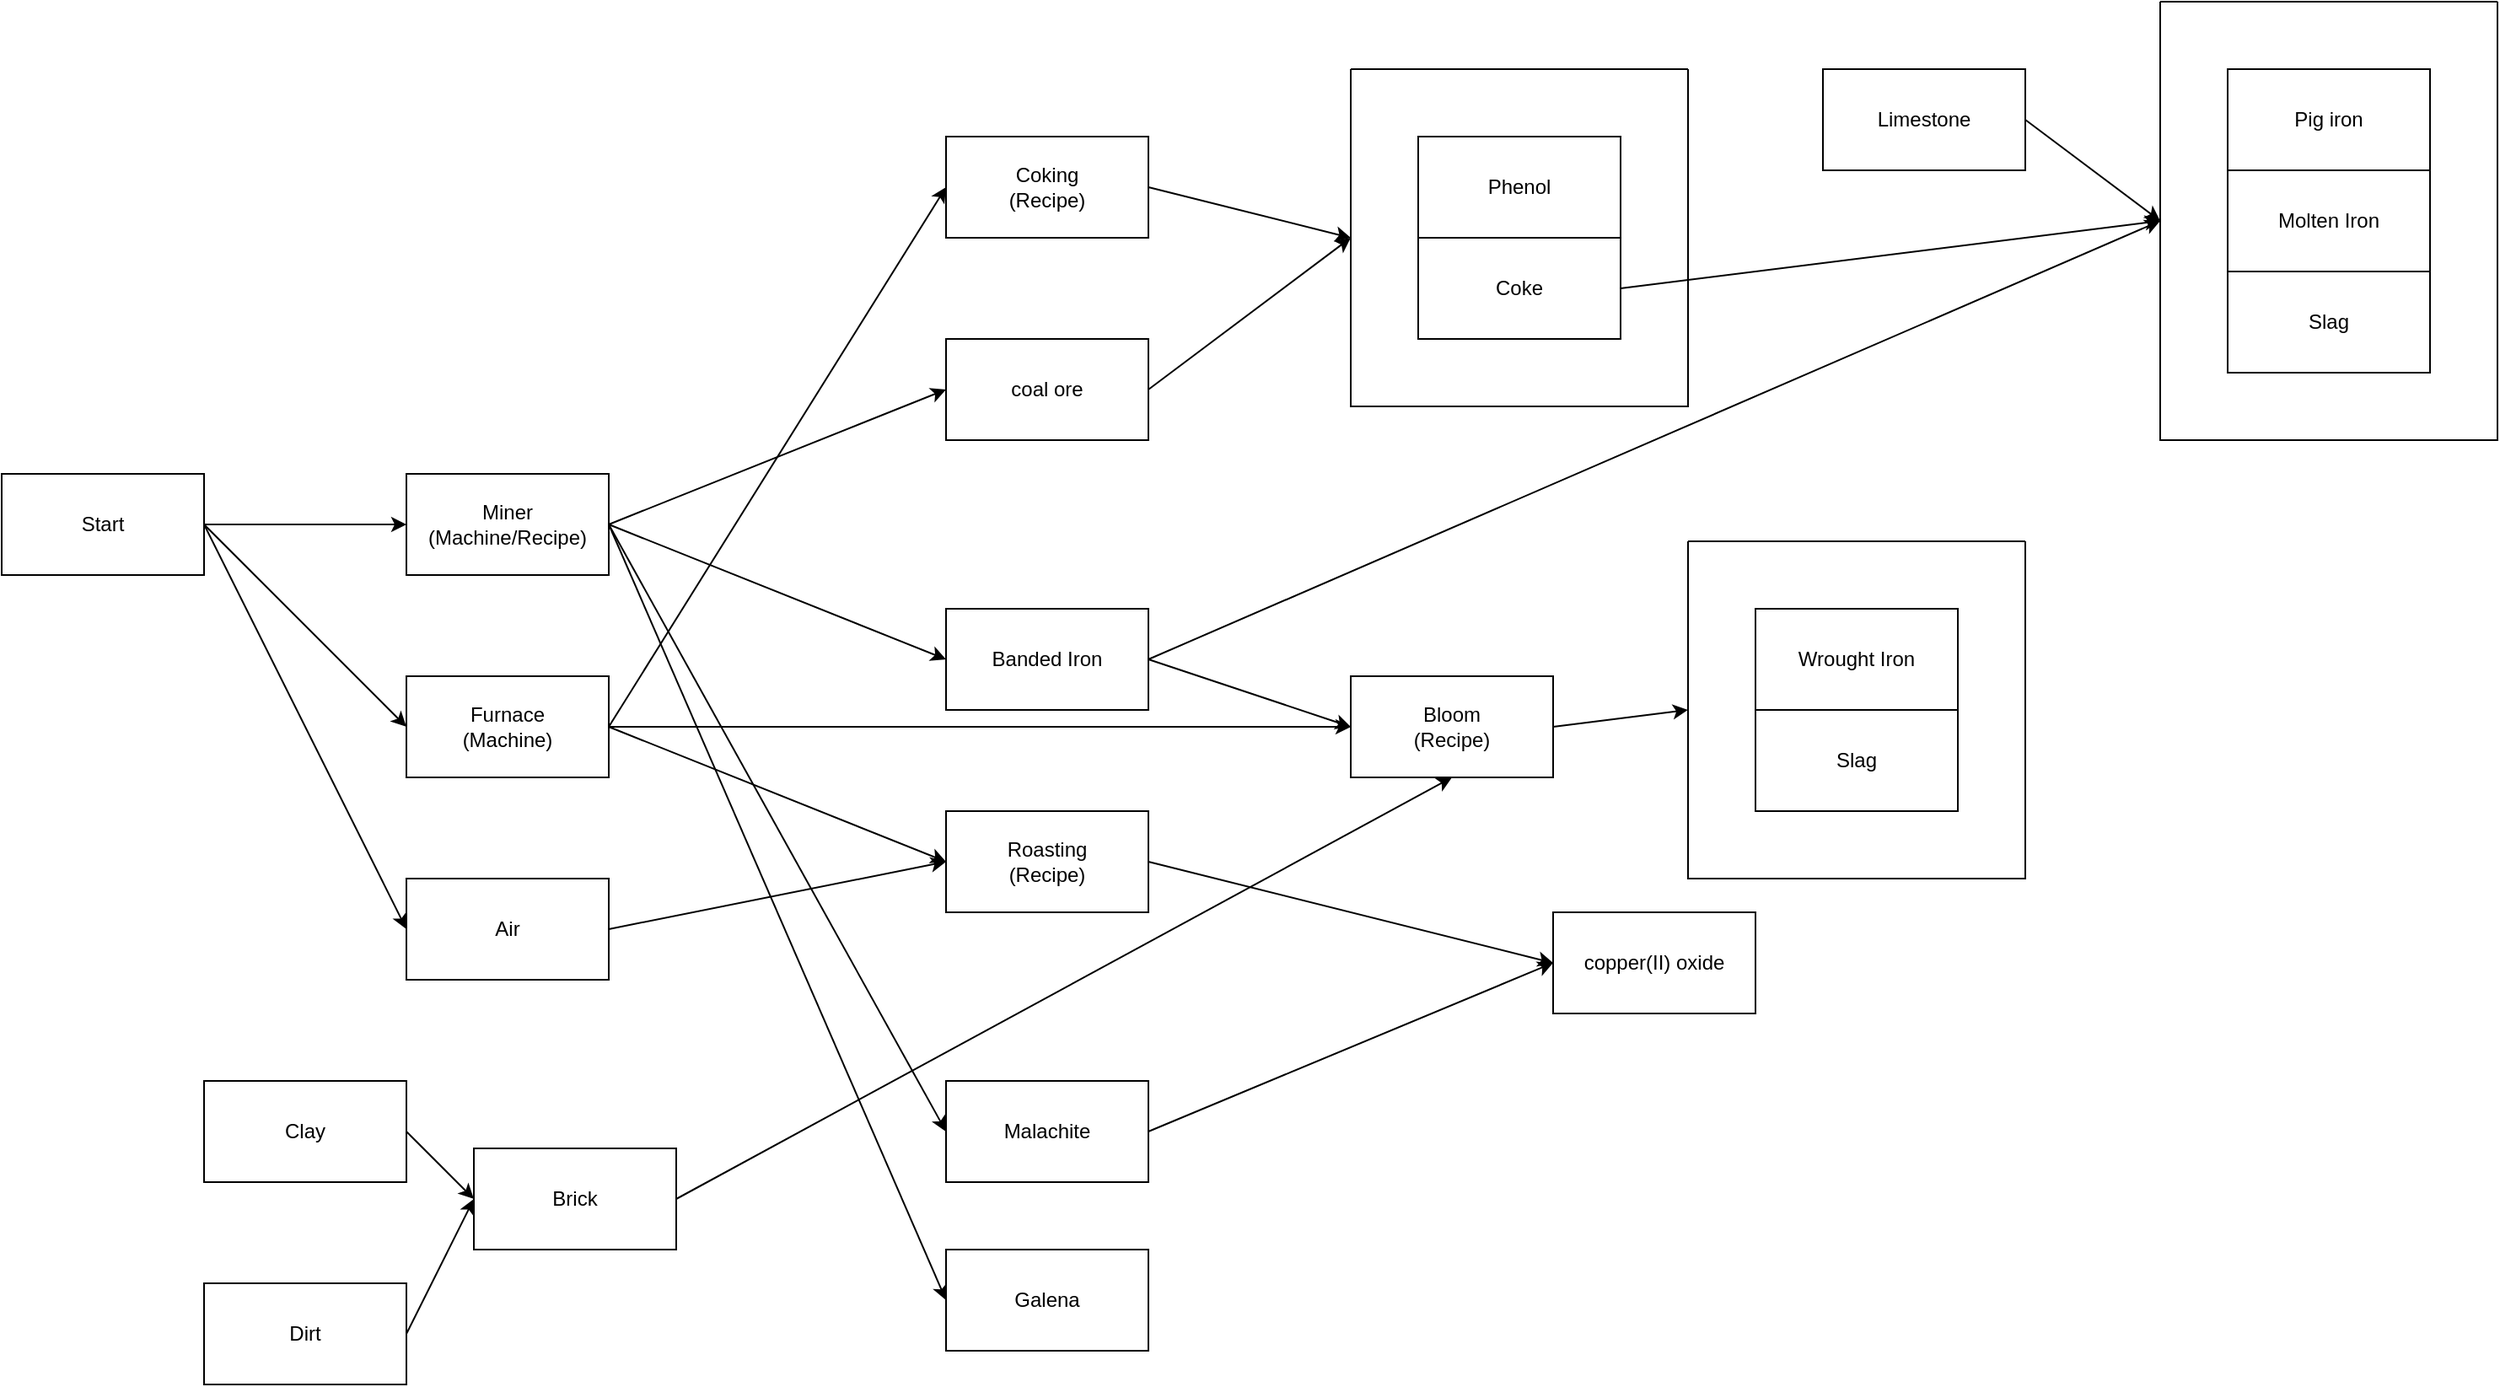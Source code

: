 <mxfile version="24.7.7">
  <diagram name="Page-1" id="Fk47rdNG2hpY9UkrrdSE">
    <mxGraphModel dx="2093" dy="2073" grid="1" gridSize="10" guides="1" tooltips="1" connect="1" arrows="1" fold="1" page="1" pageScale="1" pageWidth="850" pageHeight="1100" math="0" shadow="0">
      <root>
        <mxCell id="0" />
        <mxCell id="1" parent="0" />
        <mxCell id="cT40R0-ikQRGepF_p8Lr-49" value="Start" style="rounded=0;whiteSpace=wrap;html=1;" vertex="1" parent="1">
          <mxGeometry x="40" y="40" width="120" height="60" as="geometry" />
        </mxCell>
        <mxCell id="cT40R0-ikQRGepF_p8Lr-51" value="Miner&lt;br&gt;&lt;div&gt;(Machine/Recipe)&lt;/div&gt;" style="rounded=0;whiteSpace=wrap;html=1;" vertex="1" parent="1">
          <mxGeometry x="280" y="40" width="120" height="60" as="geometry" />
        </mxCell>
        <mxCell id="cT40R0-ikQRGepF_p8Lr-53" value="coal ore" style="rounded=0;whiteSpace=wrap;html=1;" vertex="1" parent="1">
          <mxGeometry x="600" y="-40" width="120" height="60" as="geometry" />
        </mxCell>
        <mxCell id="cT40R0-ikQRGepF_p8Lr-56" value="Furnace&lt;br&gt;(Machine)" style="rounded=0;whiteSpace=wrap;html=1;" vertex="1" parent="1">
          <mxGeometry x="280" y="160" width="120" height="60" as="geometry" />
        </mxCell>
        <mxCell id="cT40R0-ikQRGepF_p8Lr-57" value="Banded Iron" style="rounded=0;whiteSpace=wrap;html=1;" vertex="1" parent="1">
          <mxGeometry x="600" y="120" width="120" height="60" as="geometry" />
        </mxCell>
        <mxCell id="cT40R0-ikQRGepF_p8Lr-61" value="" style="endArrow=classic;html=1;rounded=0;exitX=1;exitY=0.5;exitDx=0;exitDy=0;entryX=0;entryY=0.5;entryDx=0;entryDy=0;" edge="1" parent="1" source="cT40R0-ikQRGepF_p8Lr-49" target="cT40R0-ikQRGepF_p8Lr-56">
          <mxGeometry width="50" height="50" relative="1" as="geometry">
            <mxPoint x="190" y="90" as="sourcePoint" />
            <mxPoint x="240" y="40" as="targetPoint" />
          </mxGeometry>
        </mxCell>
        <mxCell id="cT40R0-ikQRGepF_p8Lr-62" value="" style="endArrow=classic;html=1;rounded=0;exitX=1;exitY=0.5;exitDx=0;exitDy=0;entryX=0;entryY=0.5;entryDx=0;entryDy=0;" edge="1" parent="1" source="cT40R0-ikQRGepF_p8Lr-49" target="cT40R0-ikQRGepF_p8Lr-51">
          <mxGeometry width="50" height="50" relative="1" as="geometry">
            <mxPoint x="400" y="270" as="sourcePoint" />
            <mxPoint x="450" y="220" as="targetPoint" />
          </mxGeometry>
        </mxCell>
        <mxCell id="cT40R0-ikQRGepF_p8Lr-63" value="" style="endArrow=classic;html=1;rounded=0;exitX=1;exitY=0.5;exitDx=0;exitDy=0;entryX=0;entryY=0.5;entryDx=0;entryDy=0;" edge="1" parent="1" source="cT40R0-ikQRGepF_p8Lr-51" target="cT40R0-ikQRGepF_p8Lr-53">
          <mxGeometry width="50" height="50" relative="1" as="geometry">
            <mxPoint x="400" y="300" as="sourcePoint" />
            <mxPoint x="450" y="250" as="targetPoint" />
          </mxGeometry>
        </mxCell>
        <mxCell id="cT40R0-ikQRGepF_p8Lr-64" value="" style="endArrow=classic;html=1;rounded=0;exitX=1;exitY=0.5;exitDx=0;exitDy=0;entryX=0;entryY=0.5;entryDx=0;entryDy=0;" edge="1" parent="1" source="cT40R0-ikQRGepF_p8Lr-51" target="cT40R0-ikQRGepF_p8Lr-57">
          <mxGeometry width="50" height="50" relative="1" as="geometry">
            <mxPoint x="400" y="300" as="sourcePoint" />
            <mxPoint x="450" y="250" as="targetPoint" />
          </mxGeometry>
        </mxCell>
        <mxCell id="cT40R0-ikQRGepF_p8Lr-65" value="Malachite" style="rounded=0;whiteSpace=wrap;html=1;" vertex="1" parent="1">
          <mxGeometry x="600" y="400" width="120" height="60" as="geometry" />
        </mxCell>
        <mxCell id="cT40R0-ikQRGepF_p8Lr-66" value="Galena" style="rounded=0;whiteSpace=wrap;html=1;" vertex="1" parent="1">
          <mxGeometry x="600" y="500" width="120" height="60" as="geometry" />
        </mxCell>
        <mxCell id="cT40R0-ikQRGepF_p8Lr-67" value="Air" style="rounded=0;whiteSpace=wrap;html=1;" vertex="1" parent="1">
          <mxGeometry x="280" y="280" width="120" height="60" as="geometry" />
        </mxCell>
        <mxCell id="cT40R0-ikQRGepF_p8Lr-69" value="copper(II) oxide" style="rounded=0;whiteSpace=wrap;html=1;" vertex="1" parent="1">
          <mxGeometry x="960" y="300" width="120" height="60" as="geometry" />
        </mxCell>
        <mxCell id="cT40R0-ikQRGepF_p8Lr-71" value="Roasting&lt;br&gt;&lt;div&gt;(Recipe)&lt;/div&gt;" style="rounded=0;whiteSpace=wrap;html=1;" vertex="1" parent="1">
          <mxGeometry x="600" y="240" width="120" height="60" as="geometry" />
        </mxCell>
        <mxCell id="cT40R0-ikQRGepF_p8Lr-73" value="" style="endArrow=classic;html=1;rounded=0;exitX=1;exitY=0.5;exitDx=0;exitDy=0;entryX=0;entryY=0.5;entryDx=0;entryDy=0;" edge="1" parent="1" source="cT40R0-ikQRGepF_p8Lr-67" target="cT40R0-ikQRGepF_p8Lr-71">
          <mxGeometry width="50" height="50" relative="1" as="geometry">
            <mxPoint x="620" y="370" as="sourcePoint" />
            <mxPoint x="670" y="320" as="targetPoint" />
          </mxGeometry>
        </mxCell>
        <mxCell id="cT40R0-ikQRGepF_p8Lr-74" value="" style="endArrow=classic;html=1;rounded=0;exitX=1;exitY=0.5;exitDx=0;exitDy=0;entryX=0;entryY=0.5;entryDx=0;entryDy=0;" edge="1" parent="1" source="cT40R0-ikQRGepF_p8Lr-56" target="cT40R0-ikQRGepF_p8Lr-71">
          <mxGeometry width="50" height="50" relative="1" as="geometry">
            <mxPoint x="620" y="370" as="sourcePoint" />
            <mxPoint x="670" y="320" as="targetPoint" />
          </mxGeometry>
        </mxCell>
        <mxCell id="cT40R0-ikQRGepF_p8Lr-76" value="" style="endArrow=classic;html=1;rounded=0;exitX=1;exitY=0.5;exitDx=0;exitDy=0;entryX=0;entryY=0.5;entryDx=0;entryDy=0;" edge="1" parent="1" source="cT40R0-ikQRGepF_p8Lr-71" target="cT40R0-ikQRGepF_p8Lr-69">
          <mxGeometry width="50" height="50" relative="1" as="geometry">
            <mxPoint x="700" y="390" as="sourcePoint" />
            <mxPoint x="750" y="340" as="targetPoint" />
          </mxGeometry>
        </mxCell>
        <mxCell id="cT40R0-ikQRGepF_p8Lr-77" value="" style="endArrow=classic;html=1;rounded=0;exitX=1;exitY=0.5;exitDx=0;exitDy=0;entryX=0;entryY=0.5;entryDx=0;entryDy=0;" edge="1" parent="1" source="cT40R0-ikQRGepF_p8Lr-65" target="cT40R0-ikQRGepF_p8Lr-69">
          <mxGeometry width="50" height="50" relative="1" as="geometry">
            <mxPoint x="700" y="390" as="sourcePoint" />
            <mxPoint x="750" y="340" as="targetPoint" />
          </mxGeometry>
        </mxCell>
        <mxCell id="cT40R0-ikQRGepF_p8Lr-84" value="Bloom&lt;br&gt;(Recipe)" style="rounded=0;whiteSpace=wrap;html=1;" vertex="1" parent="1">
          <mxGeometry x="840" y="160" width="120" height="60" as="geometry" />
        </mxCell>
        <mxCell id="cT40R0-ikQRGepF_p8Lr-87" value="" style="endArrow=classic;html=1;rounded=0;exitX=1;exitY=0.5;exitDx=0;exitDy=0;entryX=0;entryY=0.5;entryDx=0;entryDy=0;" edge="1" parent="1" source="cT40R0-ikQRGepF_p8Lr-56" target="cT40R0-ikQRGepF_p8Lr-84">
          <mxGeometry width="50" height="50" relative="1" as="geometry">
            <mxPoint x="580" y="260" as="sourcePoint" />
            <mxPoint x="630" y="210" as="targetPoint" />
          </mxGeometry>
        </mxCell>
        <mxCell id="cT40R0-ikQRGepF_p8Lr-88" value="" style="endArrow=classic;html=1;rounded=0;exitX=1;exitY=0.5;exitDx=0;exitDy=0;entryX=0;entryY=0.5;entryDx=0;entryDy=0;" edge="1" parent="1" source="cT40R0-ikQRGepF_p8Lr-57" target="cT40R0-ikQRGepF_p8Lr-84">
          <mxGeometry width="50" height="50" relative="1" as="geometry">
            <mxPoint x="800" y="460" as="sourcePoint" />
            <mxPoint x="850" y="410" as="targetPoint" />
          </mxGeometry>
        </mxCell>
        <mxCell id="cT40R0-ikQRGepF_p8Lr-91" value="" style="endArrow=classic;html=1;rounded=0;exitX=1;exitY=0.5;exitDx=0;exitDy=0;entryX=0;entryY=0.5;entryDx=0;entryDy=0;" edge="1" parent="1" source="cT40R0-ikQRGepF_p8Lr-84" target="cT40R0-ikQRGepF_p8Lr-114">
          <mxGeometry width="50" height="50" relative="1" as="geometry">
            <mxPoint x="1000" y="140" as="sourcePoint" />
            <mxPoint x="1050" y="90" as="targetPoint" />
          </mxGeometry>
        </mxCell>
        <mxCell id="cT40R0-ikQRGepF_p8Lr-92" value="" style="endArrow=classic;html=1;rounded=0;exitX=1;exitY=0.5;exitDx=0;exitDy=0;entryX=0;entryY=0.5;entryDx=0;entryDy=0;" edge="1" parent="1" source="cT40R0-ikQRGepF_p8Lr-49" target="cT40R0-ikQRGepF_p8Lr-67">
          <mxGeometry width="50" height="50" relative="1" as="geometry">
            <mxPoint x="680" y="210" as="sourcePoint" />
            <mxPoint x="730" y="160" as="targetPoint" />
          </mxGeometry>
        </mxCell>
        <mxCell id="cT40R0-ikQRGepF_p8Lr-93" value="Clay" style="rounded=0;whiteSpace=wrap;html=1;" vertex="1" parent="1">
          <mxGeometry x="160" y="400" width="120" height="60" as="geometry" />
        </mxCell>
        <mxCell id="cT40R0-ikQRGepF_p8Lr-94" value="" style="endArrow=classic;html=1;rounded=0;exitX=1;exitY=0.5;exitDx=0;exitDy=0;entryX=0;entryY=0.5;entryDx=0;entryDy=0;" edge="1" parent="1" source="cT40R0-ikQRGepF_p8Lr-51" target="cT40R0-ikQRGepF_p8Lr-65">
          <mxGeometry width="50" height="50" relative="1" as="geometry">
            <mxPoint x="820" y="160" as="sourcePoint" />
            <mxPoint x="870" y="110" as="targetPoint" />
          </mxGeometry>
        </mxCell>
        <mxCell id="cT40R0-ikQRGepF_p8Lr-95" value="" style="endArrow=classic;html=1;rounded=0;exitX=1;exitY=0.5;exitDx=0;exitDy=0;entryX=0;entryY=0.5;entryDx=0;entryDy=0;" edge="1" parent="1" source="cT40R0-ikQRGepF_p8Lr-51" target="cT40R0-ikQRGepF_p8Lr-66">
          <mxGeometry width="50" height="50" relative="1" as="geometry">
            <mxPoint x="730" y="370" as="sourcePoint" />
            <mxPoint x="780" y="320" as="targetPoint" />
          </mxGeometry>
        </mxCell>
        <mxCell id="cT40R0-ikQRGepF_p8Lr-96" value="Dirt" style="rounded=0;whiteSpace=wrap;html=1;" vertex="1" parent="1">
          <mxGeometry x="160" y="520" width="120" height="60" as="geometry" />
        </mxCell>
        <mxCell id="cT40R0-ikQRGepF_p8Lr-97" value="Brick" style="rounded=0;whiteSpace=wrap;html=1;" vertex="1" parent="1">
          <mxGeometry x="320" y="440" width="120" height="60" as="geometry" />
        </mxCell>
        <mxCell id="cT40R0-ikQRGepF_p8Lr-98" value="" style="endArrow=classic;html=1;rounded=0;exitX=1;exitY=0.5;exitDx=0;exitDy=0;entryX=0;entryY=0.5;entryDx=0;entryDy=0;" edge="1" parent="1" source="cT40R0-ikQRGepF_p8Lr-93" target="cT40R0-ikQRGepF_p8Lr-97">
          <mxGeometry width="50" height="50" relative="1" as="geometry">
            <mxPoint x="520" y="540" as="sourcePoint" />
            <mxPoint x="570" y="490" as="targetPoint" />
          </mxGeometry>
        </mxCell>
        <mxCell id="cT40R0-ikQRGepF_p8Lr-99" value="" style="endArrow=classic;html=1;rounded=0;exitX=1;exitY=0.5;exitDx=0;exitDy=0;entryX=0;entryY=0.5;entryDx=0;entryDy=0;" edge="1" parent="1" source="cT40R0-ikQRGepF_p8Lr-96" target="cT40R0-ikQRGepF_p8Lr-97">
          <mxGeometry width="50" height="50" relative="1" as="geometry">
            <mxPoint x="520" y="540" as="sourcePoint" />
            <mxPoint x="570" y="490" as="targetPoint" />
          </mxGeometry>
        </mxCell>
        <mxCell id="cT40R0-ikQRGepF_p8Lr-101" value="" style="endArrow=classic;html=1;rounded=0;exitX=1;exitY=0.5;exitDx=0;exitDy=0;entryX=0.5;entryY=1;entryDx=0;entryDy=0;" edge="1" parent="1" source="cT40R0-ikQRGepF_p8Lr-97" target="cT40R0-ikQRGepF_p8Lr-84">
          <mxGeometry width="50" height="50" relative="1" as="geometry">
            <mxPoint x="600" y="390" as="sourcePoint" />
            <mxPoint x="650" y="340" as="targetPoint" />
          </mxGeometry>
        </mxCell>
        <mxCell id="cT40R0-ikQRGepF_p8Lr-103" value="Coking&lt;br&gt;(Recipe)" style="rounded=0;whiteSpace=wrap;html=1;" vertex="1" parent="1">
          <mxGeometry x="600" y="-160" width="120" height="60" as="geometry" />
        </mxCell>
        <mxCell id="cT40R0-ikQRGepF_p8Lr-104" value="" style="endArrow=classic;html=1;rounded=0;exitX=1;exitY=0.5;exitDx=0;exitDy=0;entryX=0;entryY=0.5;entryDx=0;entryDy=0;" edge="1" parent="1" source="cT40R0-ikQRGepF_p8Lr-56" target="cT40R0-ikQRGepF_p8Lr-103">
          <mxGeometry width="50" height="50" relative="1" as="geometry">
            <mxPoint x="610" y="100" as="sourcePoint" />
            <mxPoint x="660" y="50" as="targetPoint" />
          </mxGeometry>
        </mxCell>
        <mxCell id="cT40R0-ikQRGepF_p8Lr-107" value="" style="endArrow=classic;html=1;rounded=0;exitX=1;exitY=0.5;exitDx=0;exitDy=0;entryX=0;entryY=0.5;entryDx=0;entryDy=0;" edge="1" parent="1" source="cT40R0-ikQRGepF_p8Lr-53" target="cT40R0-ikQRGepF_p8Lr-111">
          <mxGeometry width="50" height="50" relative="1" as="geometry">
            <mxPoint x="640" y="-60" as="sourcePoint" />
            <mxPoint x="840" y="-80" as="targetPoint" />
          </mxGeometry>
        </mxCell>
        <mxCell id="cT40R0-ikQRGepF_p8Lr-108" value="" style="endArrow=classic;html=1;rounded=0;exitX=1;exitY=0.5;exitDx=0;exitDy=0;entryX=0;entryY=0.5;entryDx=0;entryDy=0;" edge="1" parent="1" source="cT40R0-ikQRGepF_p8Lr-103" target="cT40R0-ikQRGepF_p8Lr-111">
          <mxGeometry width="50" height="50" relative="1" as="geometry">
            <mxPoint x="780" y="-60" as="sourcePoint" />
            <mxPoint x="840" y="-80" as="targetPoint" />
          </mxGeometry>
        </mxCell>
        <mxCell id="cT40R0-ikQRGepF_p8Lr-111" value="" style="swimlane;startSize=0;" vertex="1" parent="1">
          <mxGeometry x="840" y="-200" width="200" height="200" as="geometry">
            <mxRectangle x="840" y="-200" width="50" height="40" as="alternateBounds" />
          </mxGeometry>
        </mxCell>
        <mxCell id="cT40R0-ikQRGepF_p8Lr-79" value="Coke" style="rounded=0;whiteSpace=wrap;html=1;" vertex="1" parent="cT40R0-ikQRGepF_p8Lr-111">
          <mxGeometry x="40" y="100" width="120" height="60" as="geometry" />
        </mxCell>
        <mxCell id="cT40R0-ikQRGepF_p8Lr-80" value="Phenol" style="rounded=0;whiteSpace=wrap;html=1;" vertex="1" parent="cT40R0-ikQRGepF_p8Lr-111">
          <mxGeometry x="40" y="40" width="120" height="60" as="geometry" />
        </mxCell>
        <mxCell id="cT40R0-ikQRGepF_p8Lr-113" value="" style="endArrow=classic;html=1;rounded=0;exitX=1;exitY=0.5;exitDx=0;exitDy=0;entryX=0;entryY=0.5;entryDx=0;entryDy=0;" edge="1" parent="1" source="cT40R0-ikQRGepF_p8Lr-79" target="cT40R0-ikQRGepF_p8Lr-118">
          <mxGeometry width="50" height="50" relative="1" as="geometry">
            <mxPoint x="880" y="-70" as="sourcePoint" />
            <mxPoint x="1300" y="-30" as="targetPoint" />
          </mxGeometry>
        </mxCell>
        <mxCell id="cT40R0-ikQRGepF_p8Lr-114" value="" style="swimlane;startSize=0;" vertex="1" parent="1">
          <mxGeometry x="1040" y="80" width="200" height="200" as="geometry" />
        </mxCell>
        <mxCell id="cT40R0-ikQRGepF_p8Lr-89" value="Wrought Iron" style="rounded=0;whiteSpace=wrap;html=1;" vertex="1" parent="cT40R0-ikQRGepF_p8Lr-114">
          <mxGeometry x="40" y="40" width="120" height="60" as="geometry" />
        </mxCell>
        <mxCell id="cT40R0-ikQRGepF_p8Lr-115" value="Slag" style="rounded=0;whiteSpace=wrap;html=1;" vertex="1" parent="cT40R0-ikQRGepF_p8Lr-114">
          <mxGeometry x="40" y="100" width="120" height="60" as="geometry" />
        </mxCell>
        <mxCell id="cT40R0-ikQRGepF_p8Lr-118" value="" style="swimlane;startSize=0;" vertex="1" parent="1">
          <mxGeometry x="1320" y="-240" width="200" height="260" as="geometry" />
        </mxCell>
        <mxCell id="cT40R0-ikQRGepF_p8Lr-116" value="Pig iron" style="rounded=0;whiteSpace=wrap;html=1;" vertex="1" parent="cT40R0-ikQRGepF_p8Lr-118">
          <mxGeometry x="40" y="40" width="120" height="60" as="geometry" />
        </mxCell>
        <mxCell id="cT40R0-ikQRGepF_p8Lr-121" value="Molten Iron" style="rounded=0;whiteSpace=wrap;html=1;" vertex="1" parent="cT40R0-ikQRGepF_p8Lr-118">
          <mxGeometry x="40" y="100" width="120" height="60" as="geometry" />
        </mxCell>
        <mxCell id="cT40R0-ikQRGepF_p8Lr-122" value="Slag" style="rounded=0;whiteSpace=wrap;html=1;" vertex="1" parent="cT40R0-ikQRGepF_p8Lr-118">
          <mxGeometry x="40" y="160" width="120" height="60" as="geometry" />
        </mxCell>
        <mxCell id="cT40R0-ikQRGepF_p8Lr-123" value="Limestone" style="rounded=0;whiteSpace=wrap;html=1;" vertex="1" parent="1">
          <mxGeometry x="1120" y="-200" width="120" height="60" as="geometry" />
        </mxCell>
        <mxCell id="cT40R0-ikQRGepF_p8Lr-125" value="" style="endArrow=classic;html=1;rounded=0;exitX=1;exitY=0.5;exitDx=0;exitDy=0;entryX=0;entryY=0.5;entryDx=0;entryDy=0;" edge="1" parent="1" source="cT40R0-ikQRGepF_p8Lr-123" target="cT40R0-ikQRGepF_p8Lr-118">
          <mxGeometry width="50" height="50" relative="1" as="geometry">
            <mxPoint x="970" as="sourcePoint" />
            <mxPoint x="1020" y="-50" as="targetPoint" />
          </mxGeometry>
        </mxCell>
        <mxCell id="cT40R0-ikQRGepF_p8Lr-126" value="" style="endArrow=classic;html=1;rounded=0;exitX=1;exitY=0.5;exitDx=0;exitDy=0;entryX=0;entryY=0.5;entryDx=0;entryDy=0;" edge="1" parent="1" source="cT40R0-ikQRGepF_p8Lr-57" target="cT40R0-ikQRGepF_p8Lr-118">
          <mxGeometry width="50" height="50" relative="1" as="geometry">
            <mxPoint x="1040" as="sourcePoint" />
            <mxPoint x="1090" y="-50" as="targetPoint" />
          </mxGeometry>
        </mxCell>
      </root>
    </mxGraphModel>
  </diagram>
</mxfile>
